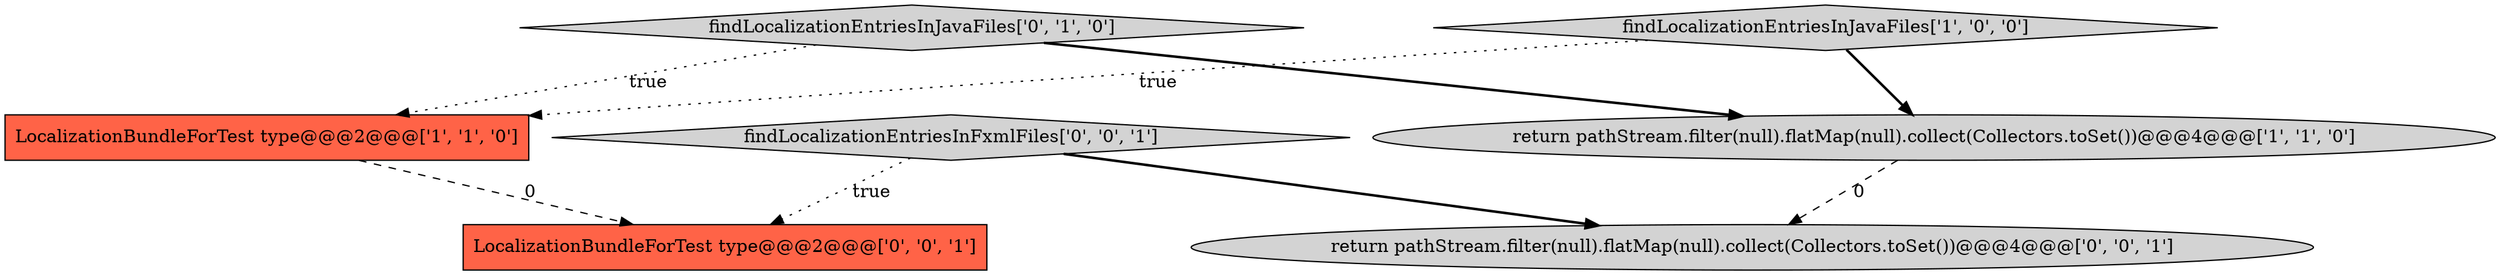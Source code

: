 digraph {
3 [style = filled, label = "findLocalizationEntriesInJavaFiles['0', '1', '0']", fillcolor = lightgray, shape = diamond image = "AAA0AAABBB2BBB"];
0 [style = filled, label = "return pathStream.filter(null).flatMap(null).collect(Collectors.toSet())@@@4@@@['1', '1', '0']", fillcolor = lightgray, shape = ellipse image = "AAA0AAABBB1BBB"];
4 [style = filled, label = "findLocalizationEntriesInFxmlFiles['0', '0', '1']", fillcolor = lightgray, shape = diamond image = "AAA0AAABBB3BBB"];
5 [style = filled, label = "return pathStream.filter(null).flatMap(null).collect(Collectors.toSet())@@@4@@@['0', '0', '1']", fillcolor = lightgray, shape = ellipse image = "AAA0AAABBB3BBB"];
1 [style = filled, label = "LocalizationBundleForTest type@@@2@@@['1', '1', '0']", fillcolor = tomato, shape = box image = "AAA0AAABBB1BBB"];
6 [style = filled, label = "LocalizationBundleForTest type@@@2@@@['0', '0', '1']", fillcolor = tomato, shape = box image = "AAA0AAABBB3BBB"];
2 [style = filled, label = "findLocalizationEntriesInJavaFiles['1', '0', '0']", fillcolor = lightgray, shape = diamond image = "AAA0AAABBB1BBB"];
4->6 [style = dotted, label="true"];
2->0 [style = bold, label=""];
0->5 [style = dashed, label="0"];
2->1 [style = dotted, label="true"];
3->1 [style = dotted, label="true"];
4->5 [style = bold, label=""];
1->6 [style = dashed, label="0"];
3->0 [style = bold, label=""];
}
